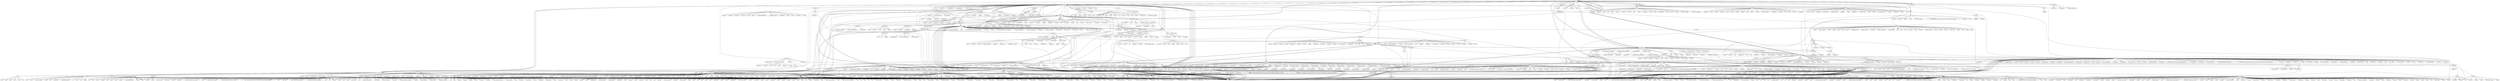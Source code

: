 digraph G {
"test" -> "test";
"test" -> "prøve";
"test" -> "test";
"test" -> "analyse";
"test" -> "kontroll";
"test" -> "undersøkelse";
"test" -> "gransking";
"test" -> "reagens";
"test" -> "kriterium";
"test" -> "tentamen";
"test" -> "skall";
"test" -> "skjell";
"test" -> "prøve";
"test" -> "teste";
"test" -> "forsøke";
"test" -> "undersøke";
"test" -> "stand the";
"test" -> "";
"test" -> "bestå prøven";
"test" -> "test";
"test" -> "prøve";
"test" -> "test";
"test" -> "analyse";
"test" -> "kontroll";
"test" -> "undersøkelse";
"test" -> "gransking";
"test" -> "reagens";
"test" -> "kriterium";
"test" -> "tentamen";
"test" -> "skall";
"test" -> "skjell";
"test" -> "prøve";
"test" -> "teste";
"test" -> "forsøke";
"test" -> "undersøke";
"test" -> "stand the";
"test" -> "";
"test" -> "bestå prøven";
"prøve" -> "trial";
"prøve" -> "test";
"prøve" -> "attempt";
"prøve" -> "test";
"prøve" -> "examination";
"prøve" -> "experiment";
"prøve" -> "øvelse";
"prøve" -> "rehearsal";
"prøve" -> "audition";
"prøve" -> "specimen";
"prøve" -> "sample";
"prøve" -> "test piece";
"prøve" -> "test specimen";
"prøve" -> "sample";
"prøve" -> "trade sample";
"prøve" -> "swatch";
"prøve" -> "fitting";
"prøve" -> "pattern";
"prøve" -> "stikkprøve";
"prøve" -> "composite sample";
"prøve" -> "try";
"prøve" -> "test";
"prøve" -> "igjen again";
"prøve" -> "";
"prøve" -> "forsøke";
"prøve" -> "attempt";
"prøve" -> "teste ut";
"prøve" -> "try out";
"prøve" -> "test";
"prøve" -> "om klær";
"prøve" -> "try";
"prøve" -> "try on";
"prøve" -> "go through";
"prøve" -> "experience";
"prøve" -> "øvelse";
"prøve" -> "rehearse";
"prøve" -> "sample";
"prøve" -> "på";
"prøve" -> "";
"prøve" -> "on trial";
"prøve" -> "på";
"prøve" -> "";
"prøve" -> "";
"prøve" -> "om varer";
"prøve" -> "on approval";
"prøve" -> "på";
"prøve" -> "";
"prøve" -> "";
"prøve" -> "fra fengsel e.l.";
"prøve" -> "on probation";
"prøve" -> "sette på";
"prøve" -> "";
"prøve" -> "put to the test";
"prøve" -> "try";
"analyse" -> "analysis";
"analyse" -> "pl. analyses";
"analyse" -> "parsing";
"analyse" -> "analysis of variance";
"analyse" -> "variance analysis";
"analyse" -> "demand analysis";
"analyse" -> "factor analysis";
"analyse" -> "financial analysis";
"analyse" -> "dynamic analysis";
"analyse" -> "frequency analysis";
"analyse" -> "consequence analysis";
"analyse" -> "impact assessment/study";
"analyse" -> "cost";
"analyse" -> "benefit analysis";
"analyse" -> "break";
"analyse" -> "even analysis";
"analyse" -> "operational/operations research";
"analyse" -> "sensitivity analysis";
"analyse" -> "empirisk";
"analyse" -> "";
"analyse" -> "empirical analysis";
"analyse" -> "teknisk";
"analyse" -> "";
"analyse" -> "technical analysis";
"analyse" -> "chartism";
"analyse" -> "analysere";
"analyse" -> "spalte";
"analyse" -> "oppløse";
"analyse" -> "psykoanalysere";
"kontroll" -> "check";
"kontroll" -> "control";
"kontroll" -> "inspection";
"kontroll" -> "check";
"kontroll" -> "control";
"kontroll" -> "med";
"kontroll" -> "over of";
"kontroll" -> "";
"kontroll" -> "supervision";
"kontroll" -> "med";
"kontroll" -> "over of";
"kontroll" -> "border controls";
"kontroll" -> "frontier controls/checks";
"kontroll" -> "budgetary control";
"kontroll" -> "cash audit";
"kontroll" -> "manuell";
"kontroll" -> "";
"kontroll" -> "manual control";
"undersøkelse" -> "examination";
"undersøkelse" -> "investigation";
"undersøkelse" -> "inspection";
"undersøkelse" -> "search";
"undersøkelse" -> "test";
"undersøkelse" -> "inquiry";
"undersøkelse" -> "exploration";
"undersøkelse" -> "audit";
"undersøkelse" -> "periodisk";
"undersøkelse" -> "";
"undersøkelse" -> "periodic medical examination";
"undersøkelse" -> "periodic health examination";
"undersøkelse" -> "sammenlignende";
"undersøkelse" -> "";
"undersøkelse" -> "comparative study";
"undersøkelse" -> "felles";
"undersøkelse" -> "";
"undersøkelse" -> "inter";
"undersøkelse" -> "survery";
"undersøkelse" -> "internal survey";
"undersøkelse" -> "forklarende";
"undersøkelse" -> "";
"undersøkelse" -> "analytical study";
"gransking" -> "inquiry";
"gransking" -> "investigation";
"gransking" -> "scrutiny";
"gransking" -> "scrutiny";
"gransking" -> "check";
"gransking" -> "investigation";
"gransking" -> "research";
"reagens" -> "reagent";
"kriterium" -> "criterion";
"kriterium" -> "pl criteria";
"kriterium" -> "";
"kriterium" -> "på of";
"tentamen" -> "mock exam";
"tentamen" -> "terminal examination";
"skall" -> "shell";
"skall" -> "test";
"skall" -> "peel";
"skall" -> "hull";
"skall" -> "chip";
"skjell" -> "shell";
"skjell" -> "shell";
"skjell" -> "mussel";
"skjell" -> "scale";
"teste" -> "test";
"teste" -> "exam";
"teste" -> "check";
"teste" -> "try";
"forsøke" -> "attempt";
"forsøke" -> "try";
"forsøke" -> "f.eks. attempt";
"forsøke" -> "el. try";
"forsøke" -> "to do it";
"forsøke" -> "try another method";
"forsøke" -> "endeavour";
"undersøke" -> "examine";
"undersøke" -> "investigate";
"undersøke" -> "inquire into";
"undersøke" -> "look into";
"undersøke" -> "inspect";
"undersøke" -> "explore";
"undersøke" -> "search";
"undersøke" -> "test";
"undersøke" -> "survey";
"undersøke" -> "check";
"bestå prøven" -> "pass the test";
"bestå prøven" -> "pass the examination";
"bestå prøven" -> "stand the test";
"trial" -> "rettssak";
"trial" -> "forsøk";
"trial" -> "prøving";
"trial" -> "new";
"trial" -> "";
"trial" -> "fornyet behandling";
"trial" -> "gjenopptakelse";
"trial" -> "put to";
"trial" -> "";
"trial" -> "sette på prøve";
"trial" -> "stille for retten";
"attempt" -> "forsøk";
"attempt" -> "attentat";
"attempt" -> "besvarelse";
"attempt" -> "forsøke";
"attempt" -> "prøve";
"attempt" -> "unsuccessful";
"attempt" -> "";
"attempt" -> "resultatløst forsøk";
"examination" -> "undersøkelse";
"examination" -> "visitasjon";
"examination" -> "inspeksjon";
"examination" -> "besiktigelse";
"examination" -> "gjennomsyn";
"experiment" -> "eksperiment";
"experiment" -> "eksperimentere";
"experiment" -> "by way of";
"experiment" -> "";
"experiment" -> "forsøksvis";
"øvelse" -> "event";
"øvelse" -> "practice";
"øvelse" -> "exercise";
"øvelse" -> "training";
"øvelse" -> "experience";
"øvelse" -> "han mangler";
"øvelse" -> "";
"øvelse" -> "he lacks experience";
"rehearsal" -> "fortelling";
"rehearsal" -> "fremsigelse";
"rehearsal" -> "gjentakelse";
"rehearsal" -> "øvelse";
"audition" -> "audition";
"audition" -> "prøvespill";
"audition" -> "rolleprøve";
"audition" -> "opptaksprøve";
"audition" -> "audisjon";
"audition" -> "hørsel";
"audition" -> "høreevne";
"audition" -> "prøvesynging";
"audition" -> "prøvespilling";
"audition" -> "prøvespill";
"audition" -> "musikk el. teater";
"audition" -> "";
"audition" -> "lytting";
"audition" -> "for å bedømme";
"audition" -> "";
"audition" -> "la";
"audition" -> "prøvesynge";
"audition" -> "spille";
"audition" -> "";
"specimen" -> "prøve";
"specimen" -> "prøveeksemplar";
"sample" -> "prøve";
"sample" -> "stikkprøve";
"sample" -> "vareprøve";
"sample" -> "utvalg";
"sample" -> "prøve";
"sample" -> "vise prøver av";
"sample" -> "ta prøver av";
"sample" -> "være prøve på";
"test piece" -> "prøvestykke";
"test piece" -> "prøvelegeme";
"test specimen" -> "prøvestykke";
"test specimen" -> "prøve";
"test specimen" -> "prøveeksemplar";
"test specimen" -> "prøvestykke";
"trade sample" -> "vareprøve";
"swatch" -> "haug";
"swatch" -> "gjeng";
"swatch" -> "bande";
"swatch" -> "hurv";
"swatch" -> "prøve";
"swatch" -> "flekk";
"fitting" -> "fitting";
"fitting" -> "anbringelse";
"fitting" -> "prøving";
"fitting" -> "tilpassing";
"fitting" -> "passende";
"fitting" -> "skikket";
"pattern" -> "modell";
"pattern" -> "mønster";
"pattern" -> "kombinasjon";
"pattern" -> "forløp";
"pattern" -> "prøve";
"pattern" -> "slag";
"pattern" -> "type";
"pattern" -> "struktur";
"pattern" -> "forme";
"pattern" -> "pryde";
"pattern" -> "med et mønster";
"pattern" -> "";
"pattern" -> "make to";
"pattern" -> "";
"pattern" -> "lage etter mønster";
"stikkprøve" -> "spot check";
"stikkprøve" -> "spot test";
"stikkprøve" -> "composite sample";
"stikkprøve" -> "sampling test";
"composite sample" -> "blandprøve";
"try" -> "prøve";
"try" -> "forsøk";
"try" -> "utsmelte";
"try" -> "utvinne";
"try" -> "avrette";
"try" -> "slett";
"try" -> "give it/have a";
"try" -> "";
"try" -> "prøve";
"try" -> "gjøre et forsøk";
"try out" -> "gjennomprøve";
"go through" -> "gå gjennom";
"go through" -> "gjennomgå";
"go through" -> "utføre";
"go through" -> "foreta";
"experience" -> "erfaring";
"experience" -> "opplevelse";
"experience" -> "opplevelse";
"experience" -> "hendelse";
"experience" -> "eventyr";
"experience" -> "forsøke";
"experience" -> "erfare";
"experience" -> "oppleve";
"experience" -> "føle";
"experience" -> "fornemme";
"experience" -> "gjennomgå";
"rehearse" -> "regne opp";
"rehearse" -> "gjengi";
"rehearse" -> "si fram";
"rehearse" -> "øve";
"rehearse" -> "innstudere";
"rehearse" -> "holde prøve på";
"på" -> "on";
"på" -> "upon";
"på" -> "in";
"på" -> "at";
"på" -> "into";
"på" -> "to";
"på" -> "of";
"på" -> "after";
"på" -> "gå løs";
"på" -> "";
"på" -> "go for";
"på" -> "rush at";
"på" -> "med skjorta";
"på" -> "";
"på" -> "wearing a shirt";
"sette på" -> "fit on";
"sette på" -> "fix";
"analysis" -> "analyse";
"analysis" -> "affordability";
"analysis" -> "";
"analysis" -> "gjennomgang av en persons evne til å betjene boliglån";
"analysis" -> "base";
"analysis" -> "year";
"analysis" -> "";
"analysis" -> "analyse av basisår";
"analysis" -> "cost/benefit";
"analysis" -> "";
"analysis" -> "teknikk for å måle gjennomførbarheten for et prosjekt ved å kvantifisere kostnader og nytteverdi";
"analysis" -> "credit";
"analysis" -> "";
"analysis" -> "behandling av lånesøknad eller obligasjonsutstedelse som involverer kredittsjekk og vurdering av betalingsevne";
"parsing" -> "parsing";
"parsing" -> "syntaksanalyse";
"analysis of variance" -> "variansanalyse";
"variance analysis" -> "avviksanalyse";
"demand analysis" -> "behovsanalyse";
"demand analysis" -> "etterspørselsanalyse";
"factor analysis" -> "faktoranalyse";
"financial analysis" -> "finansanalyse";
"dynamic analysis" -> "forløpsanalyse";
"frequency analysis" -> "frekvensanalyse";
"consequence analysis" -> "konsekvensanalyse";
"cost" -> "kostnad";
"cost" -> "omkostning";
"cost" -> "pris";
"cost" -> "eks. build a house without regard to ~";
"cost" -> "omkostning";
"cost" -> "er";
"cost" -> "utgift";
"cost" -> "er";
"cost" -> "";
"cost" -> "eks. free of ~ to uten omkostninger for";
"cost" -> "selvkost";
"cost" -> "skråbjelke";
"cost" -> "";
"cost" -> "koste";
"cost" -> "om pris";
"cost" -> "beregne";
"cost" -> "kostnader";
"cost" -> "priser";
"cost" -> "etc";
"cost" -> "kalkulere";
"cost" -> "at";
"cost" -> "";
"cost" -> "til kostpris";
"cost" -> "below";
"cost" -> "";
"cost" -> "under kostpris";
"cost" -> "count the";
"cost" -> "";
"cost" -> "beregne kostnadene";
"cost" -> "depreciated";
"cost" -> "";
"cost" -> "avskrevet kostnad";
"cost" -> "full";
"cost" -> "";
"cost" -> "selvkost";
"cost" -> "mixed";
"cost" -> "";
"cost" -> "sammensatt kostnad";
"break" -> "brudd";
"break" -> "bruddsted";
"break" -> "knusing";
"break" -> "brudd";
"break" -> "brekk";
"break" -> "sprekk";
"break" -> "avbrytelse";
"break" -> "avbrudd";
"break" -> "sleppe";
"break" -> "utslag";
"break" -> "pause";
"break" -> "hvil";
"break" -> "take a break";
"break" -> "væromslag";
"break" -> "værendring";
"break" -> "forkastning";
"break" -> "luke";
"break" -> "mellomrom";
"break" -> "frembrudd";
"break" -> "om stemme";
"break" -> "dirring";
"break" -> "skjelving";
"break" -> "avbrytelse";
"break" -> "sjanse";
"break" -> "f.eks. give him a break";
"break" -> "";
"break" -> "linjeutgang";
"break" -> "utgang";
"break" -> "serie";
"break" -> "om ball";
"break" -> "retningsendring";
"break" -> "skru";
"break" -> "grensen mellom stemmeregistre";
"break" -> "skolevogn for innkjøring av hester";
"break" -> "";
"break" -> "avbryte";
"break" -> "bryte";
"break" -> "krenke";
"break" -> "knuse";
"break" -> "sprekke";
"break" -> "slå el. gå i stykker";
"break" -> "briste";
"break" -> "bryte mot";
"break" -> "overtre";
"break" -> "break the law";
"break" -> "";
"break" -> "dressere";
"break" -> "temme";
"break" -> "break a horse";
"break" -> "";
"break" -> "avskjedige";
"break" -> "degradere";
"break" -> "bryte sammen";
"break" -> "bli nedbrutt";
"break" -> "knekkes";
"break" -> "om helse";
"break" -> "svikte";
"break" -> "bli svakere";
"break" -> "om stemme";
"break" -> "briste";
"break" -> "om vær";
"break" -> "slå om";
"break" -> "om knopper";
"break" -> "springe ut";
"break" -> "gry";
"break" -> "the dawn is breaking";
"break" -> "";
"break" -> "om bølger";
"break" -> "bryte";
"break" -> "bli høye";
"sensitivity analysis" -> "sensitivitetsanalyse";
"empirisk" -> "empiric";
"empirisk" -> "empirical";
"empirical analysis" -> "empirisk analyse";
"teknisk" -> "technological";
"teknisk" -> "engineering";
"teknisk" -> "technical";
"technical analysis" -> "teknisk analyse";
"chartism" -> "teknisk analyse";
"analysere" -> "analyse";
"analysere" -> "break down";
"analysere" -> "parse";
"spalte" -> "split";
"spalte" -> "slit";
"spalte" -> "cleft";
"spalte" -> "fissure";
"spalte" -> "aperture";
"spalte" -> "column";
"spalte" -> "clearance";
"spalte" -> "split";
"spalte" -> "split up";
"spalte" -> "cleave";
"spalte" -> "decompose";
"oppløse" -> "disband";
"oppløse" -> "demobilize";
"oppløse" -> "dissolve";
"oppløse" -> "disintegrate";
"oppløse" -> "resolve";
"oppløse" -> "decompose";
"oppløse" -> "dissolve";
"oppløse" -> "f.eks. dissolve a marriage or a partnership";
"oppløse" -> "";
"psykoanalysere" -> "psychoanalyse";
"check" -> "sjekk";
"check" -> "i UK: cheque";
"check" -> "";
"check" -> "kontroll";
"check" -> "sjekk";
"check" -> "regning";
"check" -> "spes. på restaurant";
"check" -> "";
"check" -> "garantiseddel";
"check" -> "garderobenummer";
"check" -> "plassbillett";
"check" -> "kontrollmerke";
"check" -> "hakk";
"check" -> "rutemønster";
"check" -> "rutet stoff";
"check" -> "revne";
"check" -> "sprekk";
"check" -> "ex. i maling";
"check" -> "";
"check" -> "rute i et mønster";
"check" -> "hindring";
"check" -> "brems";
"check" -> "irettesettelse";
"check" -> "sjetong";
"check" -> "mottagningkontroll";
"check" -> "forargelse";
"check" -> "klandring";
"check" -> "hinder";
"check" -> "noe som hemmer";
"check" -> "kontrollere";
"check" -> "prøve";
"check" -> "stanse";
"check" -> "merke";
"check" -> "krysse av";
"check" -> "merke";
"check" -> "sjekke";
"check" -> "etterse";
"check" -> "hindre";
"check" -> "stanse";
"check" -> "bremse";
"check" -> "foreta ettersyn";
"check" -> "konferere";
"check" -> "irettesette";
"check" -> "avlevere i garderoben";
"check" -> "holde i sjakk";
"check" -> "holde styr på";
"check" -> "kontrollere";
"check" -> "passe";
"check" -> "stemme";
"check" -> "f.eks. the accounts";
"check" -> "sette i sjakk";
"check" -> "miste sporet";
"check" -> "to come to check";
"check" -> "";
"check" -> "rutete";
"check" -> "bounced";
"check" -> "";
"check" -> "sjekk uten dekning";
"check" -> "cancelled";
"check" -> "";
"check" -> "sjekk som er klarert eller avregnet gjennom bank";
"check" -> "credit";
"check" -> "";
"check" -> "kredittsjekk";
"check" -> "outstanding";
"check" -> "";
"check" -> "A valid check which";
"check" -> "although possibly already cashed";
"check" -> "has not yet been returned for processing to the financial institution from where it originated";
"check" -> "traveler's";
"check" -> "";
"check" -> "reisesjekk";
"check" -> "miste sporet";
"check" -> "to come to";
"check" -> "";
"check" -> "";
"control" -> "kontroll";
"control" -> "makt";
"control" -> "styring";
"control" -> "ledelse";
"control" -> "myndighet";
"control" -> "kontroll";
"control" -> "styreanordning";
"control" -> "ror";
"control" -> "spak";
"control" -> "kontroll";
"control" -> "kontrollforanstaltning";
"control" -> "regulering";
"control" -> "føring";
"control" -> "kontrollere";
"control" -> "sjekke";
"control" -> "inspisere";
"control" -> "beherske";
"control" -> "ha makt over";
"control" -> "råde over";
"control" -> "regulere";
"control" -> "lede";
"control" -> "styre";
"control" -> "temme";
"control" -> "tøyle";
"control" -> "lede skyting el ildgivning";
"control" -> "manøvrere";
"control" -> "be in";
"control" -> "";
"control" -> "ha makten";
"control" -> "cash";
"control" -> "";
"control" -> "prosedyren med å kontrollere kontantinnbetalinger og utbetalinger";
"control" -> "without";
"control" -> "";
"control" -> "ukontrollert";
"control" -> "uhrindret";
"control" -> "fritt";
"inspection" -> "ettersyn";
"inspection" -> "oppsyn";
"inspection" -> "undersøkelse";
"inspection" -> "inspeksjon";
"inspection" -> "tilsyn";
"med" -> "with";
"med" -> "f.eks. He came with his daughter";
"med" -> "and";
"med" -> "f.eks. strawberry and cream";
"med" -> "";
"med" -> "by";
"med" -> "to travel by train";
"med" -> "including";
"med" -> "of";
"med" -> "f.eks. a box of chocolates";
"med" -> "at";
"med" -> "f.eks. he borrowed at an interest rate ..";
"med" -> "";
"med" -> "even";
"med" -> "til og";
"med" -> "";
"med" -> "up to";
"supervision" -> "oppsyn";
"supervision" -> "tilsyn";
"supervision" -> "kontroll";
"supervision" -> "inspeksjon";
"supervision" -> "i skole";
"supervision" -> "";
"budgetary control" -> "budsjettkontroll";
"cash audit" -> "kasseettersyn";
"manuell" -> "manual";
"manual control" -> "manuell styring";
"manual control" -> "håndstyring";
"investigation" -> "undersøkelse";
"investigation" -> "etterforskning";
"investigation" -> "utredning";
"search" -> "søk";
"search" -> "ransake";
"search" -> "undersøke";
"search" -> "lete";
"search" -> "gjennomsøke";
"search" -> "søke";
"search" -> "etter";
"search" -> "visitere";
"inquiry" -> "forespørsel";
"inquiry" -> "oppslag";
"exploration" -> "utforsking";
"exploration" -> "undersøkelse";
"exploration" -> "prøveboring";
"exploration" -> "skjerping";
"exploration" -> "petroleumsleting";
"audit" -> "audit";
"audit" -> "revisjon";
"audit" -> "revidere";
"audit" -> "granske";
"periodisk" -> "periodic el. periodical";
"periodic medical examination" -> "periodisk undersøkelse";
"periodic medical examination" -> "legekontroll";
"periodic health examination" -> "periodisk undersøkelse";
"periodic health examination" -> "legekontroll";
"sammenlignende" -> "comparative";
"comparative study" -> "komparativ undersøkelse";
"comparative study" -> "sammenliknende undersøkelse";
"felles" -> "common";
"felles" -> "joint";
"felles" -> "mutual";
"felles" -> "collective";
"felles" -> "shared";
"felles" -> "f.eks. facilities";
"felles" -> "public";
"felles" -> "general";
"felles" -> "jointly";
"felles" -> "mutually";
"inter" -> "imellom";
"inter" -> "mellom";
"inter" -> "tverr";
"inter" -> "felles";
"forklarende" -> "expository";
"forklarende" -> "elucidatory";
"forklarende" -> "explanatory";
"analytical study" -> "forklarende undersøkelse";
"scrutiny" -> "gransking";
"scrutiny" -> "undersøkelse";
"scrutiny" -> "saumfaring";
"scrutiny" -> "ransaking";
"scrutiny" -> "fintelling";
"research" -> "forskning";
"research" -> "vitenskapelig undersøkelse";
"research" -> "forske";
"research" -> "granske";
"research" -> "do";
"research" -> "";
"research" -> "forske";
"research" -> "drive forskning";
"reagent" -> "reagensmiddel";
"reagent" -> "reagens";
"criterion" -> "kriterium";
"mock exam" -> "tentamen";
"shell" -> "skjell";
"shell" -> "skall";
"shell" -> "avskalling";
"shell" -> "hus";
"shell" -> "hylse";
"shell" -> "bøssing";
"shell" -> "kledning";
"shell" -> "hylste";
"shell" -> "ramme";
"shell" -> "overtrekk";
"shell" -> "svøp";
"shell" -> "mantel";
"shell" -> "råbygg";
"shell" -> "skjelett";
"shell" -> "bygg";
"shell" -> "granat";
"shell" -> "avskalle";
"shell" -> "forsyne med skall";
"shell" -> "bombardere";
"shell" -> "beskyte";
"peel" -> "grissel";
"peel" -> "brødspade";
"peel" -> "skall";
"peel" -> "skinn";
"peel" -> "skrell";
"peel" -> "bakerskuffe";
"peel" -> "grisle";
"peel" -> "stake";
"peel" -> "åreblad";
"peel" -> "firkantet borgtårn";
"peel" -> "i skotsk grenseområde";
"peel" -> "skrelle";
"peel" -> "skalle av";
"peel" -> "barke";
"peel" -> "flå";
"peel" -> "flekke";
"peel" -> "flasse av";
"peel" -> "avbarke";
"peel" -> "plyndre";
"peel" -> "kle av";
"hull" -> "hole";
"hull" -> "aperture";
"hull" -> "gap";
"hull" -> "leak";
"hull" -> "hole";
"hull" -> "puncture";
"hull" -> "hole";
"hull" -> "cavity";
"hull" -> "pothole";
"hull" -> "godforsaken hole";
"hull" -> "dump";
"hull" -> "pocket";
"hull" -> "bore et";
"hull" -> "";
"hull" -> "bore a hole";
"hull" -> "hylster";
"hull" -> "belg";
"hull" -> "skolm";
"hull" -> "hams";
"hull" -> "muffe";
"hull" -> "ramme i skroget";
"hull" -> "skrog";
"hull" -> "renske";
"hull" -> "skalle";
"hull" -> "pille";
"hull" -> "erter";
"hull" -> "drive";
"hull" -> "med beslåtte seil";
"hull" -> "skyte en torpedo";
"hull" -> "el. granat";
"hull" -> "gjennom skroget på";
"hull" -> "treffe i skroget";
"chip" -> "flis";
"chip" -> "spon";
"chip" -> "treflis";
"chip" -> "høvelspon";
"chip" -> "pomme fritte";
"chip" -> "fritterte poteter";
"chip" -> "databrikke";
"chip" -> "brikke";
"chip" -> "avskalling";
"chip" -> "loggflyndre";
"chip" -> "integrert krets";
"chip" -> "sjetong";
"chip" -> "snitte";
"chip" -> "hogge";
"chip" -> "slå småstykker av";
"chip" -> "avspone";
"chip" -> "fjerne spon";
"mussel" -> "blåmusling";
"mussel" -> "blåskjell";
"scale" -> "målestokk";
"scale" -> "skala";
"scale" -> "vektskål";
"scale" -> "skalere";
"scale" -> "offering";
"scale" -> "";
"scale" -> "Prices";
"scale" -> "or yields to maturity";
"scale" -> "at which different maturities of a serial bond issue are offered to the public";
"exam" -> "eksamen";
"endeavour" -> "bestrebelse";
"endeavour" -> "anstrengelse";
"endeavour" -> "streben";
"endeavour" -> "forsøk";
"examine" -> "undersøke";
"examine" -> "granske";
"examine" -> "etterse";
"examine" -> "se igjennom";
"examine" -> "eksaminere";
"examine" -> "forhøre";
"examine" -> "gjennomgå";
"investigate" -> "oppspore";
"investigate" -> "utforske";
"investigate" -> "etterforske";
"investigate" -> "undersøke";
"inquire into" -> "etterforske";
"inquire into" -> "undersøke";
"look into" -> "undersøke nærmere";
"inspect" -> "inspisere";
"inspect" -> "mønstre";
"inspect" -> "ha oppsyn med";
"inspect" -> "kontrollere";
"inspect" -> "undersøke nøye";
"explore" -> "utforske";
"explore" -> "undersøke";
"explore" -> "forske ut";
"explore" -> "granske ut";
"explore" -> "skjerpe";
"explore" -> "gjøre oppdagelsesreise";
"survey" -> "takst";
"survey" -> "inspeksjon";
"survey" -> "overblikk";
"survey" -> "kartlegging";
"survey" -> "oversikt";
"survey" -> "spørreundersøkelse";
"stand the test" -> "bestå prøven";
"rettssak" -> "case";
"rettssak" -> "court case";
"rettssak" -> "lawsuit";
"rettssak" -> "trial";
"rettssak" -> "legal proceedings";
"rettssak" -> "litigation";
"rettssak" -> "hevning av en";
"rettssak" -> "";
"rettssak" -> "dismissal of an action";
"forsøk" -> "try";
"forsøk" -> "attempt";
"forsøk" -> "på at";
"forsøk" -> "";
"forsøk" -> "f.eks. their attempts at landing";
"forsøk" -> "trial";
"forsøk" -> "test";
"forsøk" -> "med of";
"forsøk" -> "";
"forsøk" -> "fx test of the new car";
"forsøk" -> "";
"forsøk" -> "shot";
"forsøk" -> "she made a shot to break the old record";
"forsøk" -> "";
"forsøk" -> "experiment";
"forsøk" -> "med with";
"forsøk" -> "på on";
"forsøk" -> "";
"forsøk" -> "f.eks. an experiment with hydrogen";
"forsøk" -> "";
"forsøk" -> "drive";
"forsøk" -> "";
"forsøk" -> "conduct experiments";
"forsøk" -> "carry out experiments";
"forsøk" -> "ved første";
"forsøk" -> "";
"forsøk" -> "at the first attempt";
"forsøk" -> "ved første";
"forsøk" -> "";
"forsøk" -> "at the first go";
"forsøk" -> "gjøre et";
"forsøk" -> "";
"forsøk" -> "make an attempt";
"forsøk" -> "gjøre et";
"forsøk" -> "";
"forsøk" -> "have a go at";
"forsøk" -> "have a shot at";
"prøving" -> "testing";
"prøving" -> "examination";
"prøving" -> "review";
"prøving" -> "fornyet";
"prøving" -> "";
"prøving" -> "re";
"prøving" -> "examination";
"prøving" -> "rehearing";
"prøving" -> "rettslig";
"prøving" -> "";
"prøving" -> "prøving judicial review";
"new" -> "ny";
"new" -> "fersk";
"new" -> "uvant";
"fornyet behandling" -> "new trial";
"gjenopptakelse" -> "reinstatement";
"put to" -> "spenne for";
"stille for retten" -> "stand trial";
"stille for retten" -> "arraign";
"stille for retten" -> "trial";
"attentat" -> "assassination attempt";
"attentat" -> "attempted assassination";
"attentat" -> "assassination";
"besvarelse" -> "answer";
"besvarelse" -> "reply";
"besvarelse" -> "solution";
"besvarelse" -> "return";
"besvarelse" -> "paper";
"besvarelse" -> "answer";
"unsuccessful" -> "mislykket";
"unsuccessful" -> "uheldig";
"unsuccessful" -> "feilslått";
"unsuccessful" -> "uten suksess";
"visitasjon" -> "inspection";
"visitasjon" -> "visit";
"inspeksjon" -> "inspection";
"inspeksjon" -> "manuell";
"inspeksjon" -> "";
"inspeksjon" -> "manual inspection";
"besiktigelse" -> "examination";
"besiktigelse" -> "inspection";
"besiktigelse" -> "survey";
"gjennomsyn" -> "examination";
"gjennomsyn" -> "inspection";
"gjennomsyn" -> "review";
"gjennomsyn" -> "inspection";
"gjennomsyn" -> "få noe til";
"gjennomsyn" -> "";
"gjennomsyn" -> "be given something for review";
"gjennomsyn" -> "given something to read through";
"gjennomsyn" -> "til";
"gjennomsyn" -> "";
"gjennomsyn" -> "on approval";
"gjennomsyn" -> "for review";
"gjennomsyn" -> "f.eks. of books";
"gjennomsyn" -> "ved nærmere";
"gjennomsyn" -> "";
"gjennomsyn" -> "on closer examination";
"gjennomsyn" -> "on closer inspection";
"eksperiment" -> "experiment";
"eksperiment" -> "trial";
"eksperiment" -> "test";
"eksperiment" -> "experiment";
"eksperiment" -> "trial";
"eksperiment" -> "foreta et";
"eksperiment" -> "";
"eksperiment" -> "carry out an experiment";
"eksperimentere" -> "experiment";
"by way of" -> "som";
"by way of" -> "fx";
"by way of" -> "apology";
"forsøksvis" -> "experimentally";
"forsøksvis" -> "by way of experiment";
"forsøksvis" -> "as an experiment";
"event" -> "begivenhet";
"event" -> "resultat";
"event" -> "konkurranse";
"event" -> "kamp";
"event" -> "utfall";
"event" -> "følge";
"practice" -> "praksis";
"practice" -> "øvelse";
"practice" -> "trening";
"practice" -> "skikk";
"practice" -> "kutyme";
"practice" -> "fremgangsmåte";
"practice" -> "utøvelse";
"practice" -> "praksis";
"practice" -> "f.exks.a solicitors practise";
"practice" -> "rettspraksis";
"practice" -> "fremgangsmåte";
"practice" -> "list";
"practice" -> "kunstgrep";
"practice" -> "praktisere";
"practice" -> "drive forretninger";
"practice" -> "utnytte";
"practice" -> "spekulere i";
"practice" -> "innøve";
"practice" -> "øve seg på";
"practice" -> "praktisere";
"practice" -> "øve";
"practice" -> "eksperimentere";
"practice" -> "tilpasse";
"practice" -> "in";
"practice" -> "";
"practice" -> "i praksis";
"practice" -> "in";
"practice" -> "";
"practice" -> "i trening";
"practice" -> "ha øvelse";
"exercise" -> "hand";
"exercise" -> "in";
"exercise" -> "";
"exercise" -> "hjemmeoppdrag";
"exercise" -> "skriftlig lekse til innlevering";
"exercise" -> "oppgave";
"exercise" -> "øvelse";
"exercise" -> "fx gymnastic";
"exercise" -> "";
"exercise" -> "trening";
"exercise" -> "bruk";
"exercise" -> "utøving";
"exercise" -> "f.eks.";
"exercise" -> "of powers";
"exercise" -> "utøve";
"exercise" -> "fx authority";
"exercise" -> "bruke";
"exercise" -> "anvende";
"exercise" -> "utøve";
"exercise" -> "utfolde";
"exercise" -> "utvise";
"exercise" -> "ex.";
"exercise" -> "caution";
"exercise" -> "vise";
"exercise" -> "ex.";
"exercise" -> "patience";
"exercise" -> "";
"exercise" -> "eksersere";
"exercise" -> "øve";
"exercise" -> "trene";
"exercise" -> "oppøve";
"exercise" -> "beskjeftige";
"exercise" -> "someone's mind";
"exercise" -> "benytte";
"exercise" -> "bekymre";
"exercise" -> "gi noe å tenke på";
"exercise" -> "uten objekt";
"exercise" -> "få bevegelse";
"exercise" -> "you don't";
"exercise" -> "enough";
"exercise" -> "automatic";
"exercise" -> "";
"exercise" -> "prosedyre for å beskytte opsjonsholder med automatisk innfrielse av opsjon med gevinst";
"exercise" -> "cashless";
"exercise" -> "";
"exercise" -> "metode for å konvertere opsjoner til aksjer og som ikke krever kontanter for å dekke innløsningskurs";
"exercise" -> "early";
"exercise" -> "";
"exercise" -> "innløsning av en opsjon før bortfallsdato";
"training" -> "opplæring";
"training" -> "trening";
"training" -> "oppdragelse";
"training" -> "dressur";
"training" -> "fagutdanning";
"fortelling" -> "short story";
"fortelling" -> "novella";
"fortelling" -> "novel";
"fortelling" -> "narrative";
"fortelling" -> "tale";
"fortelling" -> "story";
"fortelling" -> "narration";
"fortelling" -> "narrative";
"fremsigelse" -> "recitation";
"fremsigelse" -> "declamation";
"fremsigelse" -> "recital";
"fremsigelse" -> "statement";
"gjentakelse" -> "repetition";
"gjentakelse" -> "epetition";
"gjentakelse" -> "of an offence";
"gjentakelse" -> "";
"opptaksprøve" -> "entrance examination";
"hørsel" -> "hearing";
"hørsel" -> "ha en dårlig";
"hørsel" -> "";
"hørsel" -> "be hard of hearing";
"hørsel" -> "ha en god";
"hørsel" -> "";
"hørsel" -> "have a good sense of hearing";
"høreevne" -> "hearing";
"høreevne" -> "sense of hearing";
"høreevne" -> "auditory sense";
"la" -> "let";
"la" -> "f.eks. let us go";
"la" -> "let us pray";
"la" -> "";
"la" -> "let";
"la" -> "allow to";
"la" -> "permit to";
"la" -> "f.eks. will you allow me to go now?";
"la" -> "";
"la" -> "leave";
"la" -> "f.eks. leave him to decide";
"la" -> "";
"la" -> "make";
"la" -> "f.eks. He made them walk for two hours.";
"la" -> "";
"la" -> "leave";
"la" -> "f.eks.  this answer left me cold; his theory leaves many things unexplained";
"la" -> "have";
"la" -> "+ perf. part.";
"la" -> "";
"la" -> "f.eks.  he had the house painted";
"la" -> "he had his son educated in England";
"la" -> "Laos";
"la" -> "postfiks for internett";
"la" -> "domene";
"spille" -> "act";
"spille" -> "perform";
"spille" -> "waste";
"spille" -> "lose";
"spille" -> "gå til";
"spille" -> "";
"spille" -> "go to waste";
"prøveeksemplar" -> "sample";
"prøveeksemplar" -> "copy";
"vareprøve" -> "sample";
"utvalg" -> "committee";
"utvalg" -> "selection";
"utvalg" -> "choice";
"utvalg" -> "assortment";
"utvalg" -> "range";
"utvalg" -> "pick";
"utvalg" -> "sample";
"utvalg" -> "master sample";
"utvalg" -> "committee";
"utvalg" -> "panel";
"utvalg" -> "probability sample";
"utvalg" -> "naturlig";
"utvalg" -> "";
"utvalg" -> "natural selection";
"utvalg" -> "working party";
"utvalg" -> "area sample";
"utvalg" -> "et godt";
"utvalg" -> "";
"utvalg" -> "a wide range";
"utvalg" -> "gjøre et";
"utvalg" -> "";
"utvalg" -> "make a selection";
"utvalg" -> "hurtigarbeidende";
"utvalg" -> "";
"utvalg" -> "fast";
"utvalg" -> "track committee";
"utvalg" -> "quota sample";
"utvalg" -> "product mix/range";
"utvalg" -> "range of products";
"utvalg" -> "stratifisert";
"utvalg" -> "";
"utvalg" -> "stratified sample";
"utvalg" -> "tilfeldig";
"utvalg" -> "";
"utvalg" -> "random sample";
"prøvestykke" -> "sample";
"prøvestykke" -> "specimen";
"prøvestykke" -> "assay sample";
"prøvestykke" -> "test specimen";
"prøvestykke" -> "test piece";
"prøvelegeme" -> "test piece";
"haug" -> "hill";
"haug" -> "knoll";
"haug" -> "mound";
"haug" -> "barrow";
"haug" -> "heap";
"haug" -> "pile";
"gjeng" -> "gang";
"gjeng" -> "party";
"gjeng" -> "set";
"gjeng" -> "crowd";
"gjeng" -> "clique";
"gjeng" -> "group";
"gjeng" -> "set";
"gjeng" -> "lot";
"gjeng" -> "bunch";
"gjeng" -> "gang";
"gjeng" -> "clique";
"gjeng" -> "group";
"gjeng" -> "gang";
"gjeng" -> "gang";
"gjeng" -> "team";
"gjeng" -> "unit";
"bande" -> "gang";
"hurv" -> "the whole lot of them";
"hurv" -> "whole bunch";
"flekk" -> "spot";
"flekk" -> "speck";
"flekk" -> "speckle";
"flekk" -> "flaw";
"flekk" -> "spot";
"flekk" -> "place";
"flekk" -> "piece of land";
"flekk" -> "f.eks. I have bought a piece of land";
"flekk" -> "spot/place";
"flekk" -> "in the country";
"flekk" -> "";
"flekk" -> "blotch";
"flekk" -> "blot";
"flekk" -> "spot";
"flekk" -> "blot";
"flekk" -> "f.eks. it was a blot on his reputation that he was caught cheating";
"flekk" -> "";
"flekk" -> "blob";
"anbringelse" -> "depositing";
"anbringelse" -> "investment";
"anbringelse" -> "planting";
"anbringelse" -> "selling";
"anbringelse" -> "putting";
"anbringelse" -> "placing";
"anbringelse" -> "mounting";
"anbringelse" -> "fixing";
"anbringelse" -> "fitting";
"anbringelse" -> "application";
"anbringelse" -> "accommodation";
"anbringelse" -> "lodging";
"anbringelse" -> "housing";
"anbringelse" -> "seating";
"tilpassing" -> "adaptation";
"tilpassing" -> "adjustment";
"tilpassing" -> "accommodation";
"tilpassing" -> "line";
"tilpassing" -> "up";
"tilpassing" -> "fit";
"tilpassing" -> "up";
"passende" -> "adequate";
"passende" -> "suitable";
"passende" -> "appropriate";
"passende" -> "suitable";
"passende" -> "reasonable";
"passende" -> "convenient";
"passende" -> "proper";
"passende" -> "proper";
"passende" -> "decent";
"passende" -> "correct";
"passende" -> "svært";
"passende" -> "";
"passende" -> "highly appropriate";
"passende" -> "mindre";
"passende" -> "";
"passende" -> "not quite the thing";
"passende" -> "to do";
"skikket" -> "fit";
"skikket" -> "suitable";
"skikket" -> "qualified";
"skikket" -> "til for";
"modell" -> "model";
"modell" -> "pattern";
"modell" -> "shape";
"modell" -> "form";
"modell" -> "version";
"modell" -> "type";
"modell" -> "design";
"modell" -> "working model";
"modell" -> "capital asset pricing model";
"modell" -> "CAPM";
"modell" -> "equilibrium model";
"modell" -> "dynamisk";
"modell" -> "";
"modell" -> "dynamic model";
"modell" -> "kryssløps";
"modell" -> "";
"modell" -> "input";
"modell" -> "output model";
"modell" -> "statisk";
"modell" -> "";
"modell" -> "static model";
"modell" -> "stokastisk";
"modell" -> "";
"modell" -> "stochastic model";
"modell" -> "økonomisk";
"modell" -> "";
"modell" -> "economic model";
"mønster" -> "model";
"mønster" -> "picture";
"mønster" -> "design";
"mønster" -> "pattern";
"mønster" -> "pattern";
"mønster" -> "pattern";
"mønster" -> "model";
"mønster" -> "paragon";
"mønster" -> "beskyttet";
"mønster" -> "";
"mønster" -> "registered design";
"mønster" -> "pattern of consumption";
"mønster" -> "consumption pattern";
"mønster" -> "s";
"mønster" -> "";
"mønster" -> "lage etter";
"mønster" -> "";
"mønster" -> "make to pattern";
"kombinasjon" -> "combination";
"forløp" -> "course";
"forløp" -> "progress";
"forløp" -> "lapse";
"forløp" -> "first running";
"forløp" -> "first run";
"forløp" -> "fore run";
"forløp" -> "et normalt";
"forløp" -> "";
"forløp" -> "a natural course";
"slag" -> "blow";
"slag" -> "hit";
"slag" -> "stroke";
"slag" -> "hard knock";
"slag" -> "slap";
"slag" -> "f.eks. a slap in the face";
"slag" -> "";
"slag" -> "rap";
"slag" -> "f.eks. a rap over the knuckles";
"slag" -> "tap";
"slag" -> "cut";
"slag" -> "beat";
"slag" -> "throb";
"slag" -> "lash";
"slag" -> "sort";
"slag" -> "description";
"slag" -> "kind";
"slag" -> "battle";
"slag" -> "action";
"slag" -> "engagement";
"slag" -> "stroke";
"slag" -> "få";
"slag" -> "";
"slag" -> "have a heart attack";
"slag" -> "av alle";
"slag" -> "";
"slag" -> "of all kinds";
"slag" -> "slagg";
"slag" -> "sinder";
"slag" -> "småerting";
"slag" -> "svada";
"slag" -> "tullprat";
"slag" -> "slagge";
"slag" -> "sintre";
"type" -> "class";
"type" -> "category";
"type" -> "kind";
"type" -> "sort";
"type" -> "type";
"type" -> "letter";
"type" -> "character";
"type" -> "model";
"type" -> "type";
"type" -> "fount";
"type" -> "font";
"type" -> "guy";
"type" -> "ikke min";
"type" -> "";
"type" -> "not my cup of tea";
"type" -> "skummel";
"type" -> "";
"type" -> "ugly customer";
"type" -> "modell";
"type" -> "slags";
"type" -> "sort";
"type" -> "skrift";
"type" -> "type";
"type" -> "maskinskrive";
"type" -> "skrive på maskin";
"type" -> "typebestemme";
"type" -> "klassifisere";
"struktur" -> "structure";
"struktur" -> "texture";
"struktur" -> "industriell";
"struktur" -> "";
"struktur" -> "industrial structure";
"struktur" -> "sosial";
"struktur" -> "";
"struktur" -> "social structure";
"forme" -> "form";
"forme" -> "shape";
"forme" -> "shape";
"forme" -> "mould";
"forme" -> "fashion";
"forme" -> "f.eks. to fashion figures out of clay";
"forme" -> "";
"forme" -> "mould";
"forme" -> "cast";
"forme" -> "word";
"forme" -> "frame";
"forme" -> "throw";
"forme" -> "form";
"forme" -> "mould";
"forme" -> "form";
"forme" -> "trykkform";
"pryde" -> "adorn";
"pryde" -> "decorate";
"spot check" -> "stikkprøve";
"spot test" -> "stikkprøve";
"sampling test" -> "stikkprøve";
"blandprøve" -> "composite sample";
"utsmelte" -> "fuse off";
"utsmelte" -> "smelt";
"utvinne" -> "extract";
"utvinne" -> "excerpt";
"utvinne" -> "produce";
"utvinne" -> "obtain";
"utvinne" -> "exploit";
"utvinne" -> "extract";
"utvinne" -> "win";
"utvinne" -> "process";
"avrette" -> "train";
"avrette" -> "break in";
"avrette" -> "adjust";
"avrette" -> "trim";
"avrette" -> "smooth";
"avrette" -> "fit";
"avrette" -> "finish";
"avrette" -> "level";
"slett" -> "rett og";
"slett" -> "";
"slett" -> "downright";
"slett" -> "pure and simple";
"slett" -> "sheer";
"gjøre et forsøk" -> "make an attempt";
"gjennomgå" -> "undergo";
"gjennomgå" -> "go through";
"gjennomgå" -> "examine";
"gjennomgå" -> "go over";
"gjennomgå" -> "look over";
"gjennomgå" -> "examine";
"gjennomgå" -> "study";
"gjennomgå" -> "review";
"gjennomgå" -> "suffer";
"utføre" -> "export";
"utføre" -> "perform";
"utføre" -> "execute";
"utføre" -> "carry out";
"utføre" -> "direct";
"utføre" -> "f.eks. direct a battle";
"utføre" -> "";
"foreta" -> "undertake";
"foreta" -> "carry out";
"foreta" -> "perform";
"foreta" -> "make";
"foreta" -> "do";
"erfaring" -> "experience";
"erfaring" -> "practice";
"erfaring" -> "knowledge";
"erfaring" -> "NB";
"erfaring" -> "";
"erfaring" -> "experiences = opplevelser";
"erfaring" -> "";
"erfaring" -> "bringe i";
"erfaring" -> "";
"erfaring" -> "learn";
"erfaring" -> "ascertain";
"erfaring" -> "find";
"erfaring" -> "få";
"erfaring" -> "";
"erfaring" -> "gain experience";
"erfaring" -> "ha";
"erfaring" -> "";
"erfaring" -> "be experienced";
"erfaring" -> "snakke av";
"erfaring" -> "";
"erfaring" -> "speak from experience";
"opplevelse" -> "experience";
"opplevelse" -> "adventure";
"hendelse" -> "event";
"hendelse" -> "occurrence";
"hendelse" -> "incident";
"hendelse" -> "happening";
"hendelse" -> "episode";
"hendelse" -> "accident";
"eventyr" -> "folktale";
"eventyr" -> "story";
"eventyr" -> "fairy";
"eventyr" -> "tale";
"eventyr" -> "nursery";
"eventyr" -> "tale";
"eventyr" -> "adventure";
"eventyr" -> "det er som et";
"eventyr" -> "";
"eventyr" -> "it's magical";
"eventyr" -> "it's like magic";
"erfare" -> "learn";
"erfare" -> "ascertain";
"erfare" -> "be informed";
"erfare" -> "experience";
"erfare" -> "find";
"oppleve" -> "om person";
"oppleve" -> "see";
"oppleve" -> "fx I see him as a great parent";
"oppleve" -> "";
"oppleve" -> "om person";
"oppleve" -> "be something to someone";
"oppleve" -> "fx to me she is a difficult boss";
"oppleve" -> "";
"oppleve" -> "experience";
"oppleve" -> "fx experience poverty";
"oppleve" -> "";
"oppleve" -> "meet with";
"oppleve" -> "fx meet with many adventures";
"føle" -> "feel";
"føle" -> "perceive";
"føle" -> "experience";
"føle" -> "sense";
"fornemme" -> "feel";
"fornemme" -> "sense";
"fornemme" -> "be sensible of";
"fornemme" -> "perceive";
"fornemme" -> "notice";
"regne opp" -> "enumerate";
"gjengi" -> "quote";
"gjengi" -> "cite";
"gjengi" -> "repeat";
"gjengi" -> "reproduce";
"gjengi" -> "render";
"gjengi" -> "translate";
"si fram" -> "recite";
"øve" -> "practise";
"øve" -> "practice";
"øve" -> "exercise";
"øve" -> "exert";
"innstudere" -> "study";
"innstudere" -> "rehearse";
"on" -> "på";
"on" -> "opp på";
"on" -> "over";
"on" -> "om";
"on" -> "ex. a book on a subject";
"on" -> "talk on";
"on" -> "write on";
"on" -> "";
"on" -> "ved";
"on" -> "ex. a house on the river";
"on" -> "";
"on" -> "i";
"on" -> "ex. a blow on the head";
"on" -> "mot";
"on" -> "ex. he drew his knife on me";
"on" -> "umiddelbart";
"on" -> "etter";
"on" -> "ved";
"on" -> "ex. on her arrival";
"on" -> "av";
"upon" -> "live";
"upon" -> "";
"upon" -> "leve av";
"in" -> "in";
"in" -> "in fashion";
"in" -> "f.eks. long dresses are in";
"in" -> "fashion";
"in" -> "at the moment";
"in" -> "";
"in" -> "være";
"in" -> "";
"in" -> "be in";
"in" -> "be trendy";
"in" -> "be the latest";
"in" -> "be cool";
"in" -> "inngående";
"in" -> "ankommende";
"in" -> "India";
"in" -> "postfiks for internett";
"in" -> "domene";
"in" -> "i og med at";
"in" -> "ved å";
"in" -> "i";
"in" -> "på";
"in" -> "til";
"in" -> "under";
"in" -> "om";
"in" -> "inn";
"in" -> "inne";
"in" -> "hjemme";
"in" -> "inngang";
"in" -> "adgang";
"in" -> "som er";
"in" -> "el. spiller";
"in" -> "inne";
"at" -> "that";
"at" -> "Østerrike";
"at" -> "postfiks for internett";
"at" -> "domene";
"at" -> "i";
"at" -> "fx at Brighton";
"at" -> "at war";
"at" -> "at that moment";
"at" -> "";
"at" -> "på";
"at" -> "fx look at";
"at" -> "at the hotel";
"at" -> "at that time";
"at" -> "ved";
"at" -> "fx at breakfast";
"at" -> "at table";
"at" -> "til";
"at" -> "fx arrive at Oslo";
"at" -> "tegnet @";
"at" -> "krøllalfa";
"into" -> "inn i";
"into" -> "ut i";
"into" -> "ut på";
"into" -> "på";
"into" -> "opp i";
"into" -> "ned i";
"into" -> "over i";
"to" -> "two";
"to" -> "begge";
"to" -> "";
"to" -> "both";
"to" -> "ett av";
"to" -> "";
"to" -> "one of two things";
"to" -> "Tonga";
"to" -> "postfiks for internett";
"to" -> "domene";
"to" -> "";
"to" -> "til å";
"to" -> "til";
"to" -> "mot";
"to" -> "på";
"to" -> "i forhold til";
"to" -> "i sammenlikning med";
"to" -> "for";
"to" -> "å";
"to" -> "for å";
"of" -> "av";
"of" -> "for";
"of" -> "fra";
"of" -> "med";
"of" -> "om";
"of" -> "over";
"of" -> "på";
"of" -> "til";
"of" -> "ved";
"of" -> "à";
"of" -> "sin";
"of" -> "sitt";
"of" -> "uttrykker genitiv";
"of" -> "";
"after" -> "aphtae";
"after" -> "etter";
"after" -> "i sammenligning med";
"after" -> "etter";
"after" -> "senere";
"after" -> "etterpå";
"after" -> "bak";
"after" -> "etter";
"after" -> "senere";
"after" -> "neste";
"after" -> "akter";
"go for" -> "gå etter";
"go for" -> "hente";
"fit on" -> "prøve";
"fit on" -> "på";
"fit on" -> "";
"fit on" -> "påmontere";
"fix" -> "posisjonsbestemmelse";
"fix" -> "vanskelig situasjon";
"fix" -> "forlegenhet";
"fix" -> "knipe";
"fix" -> "ordne";
"fix" -> "arrangere";
"fix" -> "fastslå";
"fix" -> "fastsette";
"fix" -> "beramme";
"fix" -> "gjøre fast";
"fix" -> "sette fast";
"fix" -> "feste";
"fix" -> "festne";
"base" -> "base";
"base" -> "station";
"base" -> "base";
"base" -> "steam";
"base" -> "basis";
"base" -> "base";
"base" -> "fundament";
"base" -> "støttepunkt";
"base" -> "fot";
"base" -> "sokkel";
"base" -> "startlinje";
"base" -> "mållinje";
"base" -> "grunntall";
"base" -> "grunnlinje";
"base" -> "fotvange";
"base" -> "understell";
"base" -> "basere";
"base" -> "on på";
"base" -> "ex. base taxation on income";
"base" -> "";
"base" -> "basere";
"base" -> "stasjonere";
"base" -> "om metall";
"base" -> "uedelt";
"base" -> "med lavt innhold av edle metaller";
"base" -> "uekte";
"base" -> "falsk";
"base" -> "simpel";
"base" -> "tarvelig";
"base" -> "ussel";
"base" -> "feig";
"base" -> "lav";
"base" -> "economic";
"base" -> "";
"base" -> "selskaper som er de viktigste sysselsettere i et fylke eller en kommune";
"year" -> "år";
"year" -> "årgang";
"year" -> "kull";
"year" -> "crop";
"year" -> "";
"year" -> "kalenderår for når en råvareavling er produsert";
"year" -> "last";
"year" -> "";
"year" -> "i fjor";
"credit" -> "kreditt";
"credit" -> "kildeangivelse";
"credit" -> "anerkjennelse";
"credit" -> "vekttall";
"credit" -> "godskrive";
"credit" -> "kredittere";
"credit" -> "stole på";
"credit" -> "tro";
"credit" -> "adoption";
"credit" -> "";
"credit" -> "skattefordel ved adopsjon av barn under 18 år";
"credit" -> "closed";
"credit" -> "end";
"credit" -> "";
"credit" -> "kreditt som må tilbakebetales i sin helhet";
"credit" -> "inkludert renter og kostnader";
"credit" -> "ved bestemt dato i fremtiden";
"credit" -> "deferred";
"credit" -> "";
"credit" -> "inntekter som er mottatt av selskap men som ikke er regnskapsført";
"credit" -> "education";
"credit" -> "";
"credit" -> "skattefradrag for utdanningskostnader";
"credit" -> "on";
"credit" -> "";
"credit" -> "i kreditt";
"credit" -> "open";
"credit" -> "end";
"credit" -> "";
"credit" -> "avtale om at banken låner en viss sum til låntaker";
"credit" -> "og så låner den samme sum igjen straks den er nedbetalt";
}